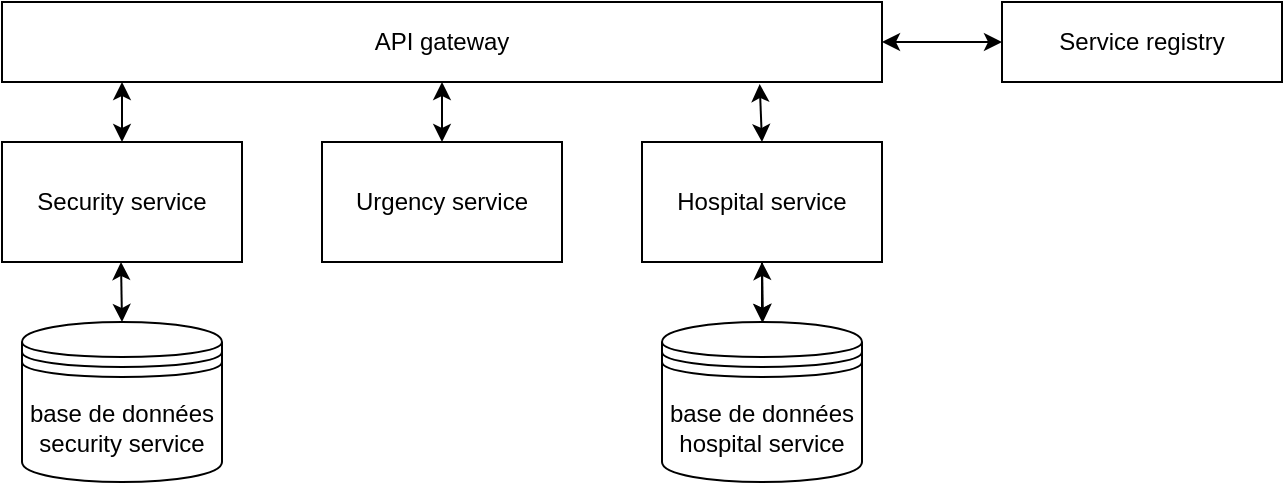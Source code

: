 <mxfile version="21.7.2" type="github">
  <diagram name="Page-1" id="BARYEIgrUGEw1FxIEYbJ">
    <mxGraphModel dx="1434" dy="726" grid="1" gridSize="10" guides="1" tooltips="1" connect="1" arrows="1" fold="1" page="1" pageScale="1" pageWidth="827" pageHeight="1169" math="0" shadow="0">
      <root>
        <mxCell id="0" />
        <mxCell id="1" parent="0" />
        <mxCell id="yLmzy0hs43JzRnSXJG_1-1" value="&lt;div&gt;API gateway&lt;/div&gt;" style="rounded=0;whiteSpace=wrap;html=1;" parent="1" vertex="1">
          <mxGeometry x="120" y="80" width="440" height="40" as="geometry" />
        </mxCell>
        <mxCell id="68z2NXDWmadGhMFCb6Af-9" value="" style="edgeStyle=orthogonalEdgeStyle;rounded=0;orthogonalLoop=1;jettySize=auto;html=1;" parent="1" source="yLmzy0hs43JzRnSXJG_1-3" target="68z2NXDWmadGhMFCb6Af-7" edge="1">
          <mxGeometry relative="1" as="geometry" />
        </mxCell>
        <mxCell id="yLmzy0hs43JzRnSXJG_1-3" value="Hospital service" style="rounded=0;whiteSpace=wrap;html=1;" parent="1" vertex="1">
          <mxGeometry x="440" y="150" width="120" height="60" as="geometry" />
        </mxCell>
        <mxCell id="yLmzy0hs43JzRnSXJG_1-12" value="Security service" style="rounded=0;whiteSpace=wrap;html=1;" parent="1" vertex="1">
          <mxGeometry x="120" y="150" width="120" height="60" as="geometry" />
        </mxCell>
        <mxCell id="yLmzy0hs43JzRnSXJG_1-13" value="Service registry" style="rounded=0;whiteSpace=wrap;html=1;" parent="1" vertex="1">
          <mxGeometry x="620" y="80" width="140" height="40" as="geometry" />
        </mxCell>
        <mxCell id="yLmzy0hs43JzRnSXJG_1-14" value="" style="endArrow=classic;html=1;rounded=0;entryX=0;entryY=0.5;entryDx=0;entryDy=0;exitX=1;exitY=0.5;exitDx=0;exitDy=0;startArrow=classic;startFill=1;" parent="1" source="yLmzy0hs43JzRnSXJG_1-1" target="yLmzy0hs43JzRnSXJG_1-13" edge="1">
          <mxGeometry width="50" height="50" relative="1" as="geometry">
            <mxPoint x="390" y="370" as="sourcePoint" />
            <mxPoint x="440" y="320" as="targetPoint" />
          </mxGeometry>
        </mxCell>
        <mxCell id="yLmzy0hs43JzRnSXJG_1-15" value="" style="endArrow=classic;html=1;rounded=0;entryX=0.5;entryY=0;entryDx=0;entryDy=0;exitX=0.861;exitY=1.025;exitDx=0;exitDy=0;exitPerimeter=0;startArrow=classic;startFill=1;" parent="1" source="yLmzy0hs43JzRnSXJG_1-1" target="yLmzy0hs43JzRnSXJG_1-3" edge="1">
          <mxGeometry width="50" height="50" relative="1" as="geometry">
            <mxPoint x="501" y="130" as="sourcePoint" />
            <mxPoint x="501" y="160" as="targetPoint" />
          </mxGeometry>
        </mxCell>
        <mxCell id="yLmzy0hs43JzRnSXJG_1-19" value="" style="endArrow=classic;html=1;rounded=0;entryX=0.5;entryY=0;entryDx=0;entryDy=0;startArrow=classic;startFill=1;" parent="1" target="yLmzy0hs43JzRnSXJG_1-12" edge="1">
          <mxGeometry width="50" height="50" relative="1" as="geometry">
            <mxPoint x="180" y="120" as="sourcePoint" />
            <mxPoint x="510" y="190" as="targetPoint" />
          </mxGeometry>
        </mxCell>
        <mxCell id="68z2NXDWmadGhMFCb6Af-1" value="Urgency service" style="rounded=0;whiteSpace=wrap;html=1;" parent="1" vertex="1">
          <mxGeometry x="280" y="150" width="120" height="60" as="geometry" />
        </mxCell>
        <mxCell id="68z2NXDWmadGhMFCb6Af-2" value="" style="endArrow=classic;html=1;rounded=0;entryX=0.5;entryY=0;entryDx=0;entryDy=0;exitX=0.875;exitY=1;exitDx=0;exitDy=0;exitPerimeter=0;startArrow=classic;startFill=1;" parent="1" target="68z2NXDWmadGhMFCb6Af-1" edge="1">
          <mxGeometry width="50" height="50" relative="1" as="geometry">
            <mxPoint x="340" y="120" as="sourcePoint" />
            <mxPoint x="341" y="160" as="targetPoint" />
          </mxGeometry>
        </mxCell>
        <mxCell id="68z2NXDWmadGhMFCb6Af-5" value="" style="endArrow=classic;html=1;rounded=0;exitX=0.875;exitY=1;exitDx=0;exitDy=0;exitPerimeter=0;startArrow=classic;startFill=1;" parent="1" edge="1">
          <mxGeometry width="50" height="50" relative="1" as="geometry">
            <mxPoint x="500" y="210" as="sourcePoint" />
            <mxPoint x="500.5" y="240" as="targetPoint" />
          </mxGeometry>
        </mxCell>
        <mxCell id="68z2NXDWmadGhMFCb6Af-6" value="" style="endArrow=classic;html=1;rounded=0;exitX=0.875;exitY=1;exitDx=0;exitDy=0;exitPerimeter=0;startArrow=classic;startFill=1;" parent="1" edge="1">
          <mxGeometry width="50" height="50" relative="1" as="geometry">
            <mxPoint x="179.5" y="210" as="sourcePoint" />
            <mxPoint x="180" y="240" as="targetPoint" />
          </mxGeometry>
        </mxCell>
        <mxCell id="68z2NXDWmadGhMFCb6Af-7" value="base de données hospital service" style="shape=datastore;whiteSpace=wrap;html=1;" parent="1" vertex="1">
          <mxGeometry x="450" y="240" width="100" height="80" as="geometry" />
        </mxCell>
        <mxCell id="68z2NXDWmadGhMFCb6Af-8" value="base de données security service" style="shape=datastore;whiteSpace=wrap;html=1;" parent="1" vertex="1">
          <mxGeometry x="130" y="240" width="100" height="80" as="geometry" />
        </mxCell>
      </root>
    </mxGraphModel>
  </diagram>
</mxfile>

